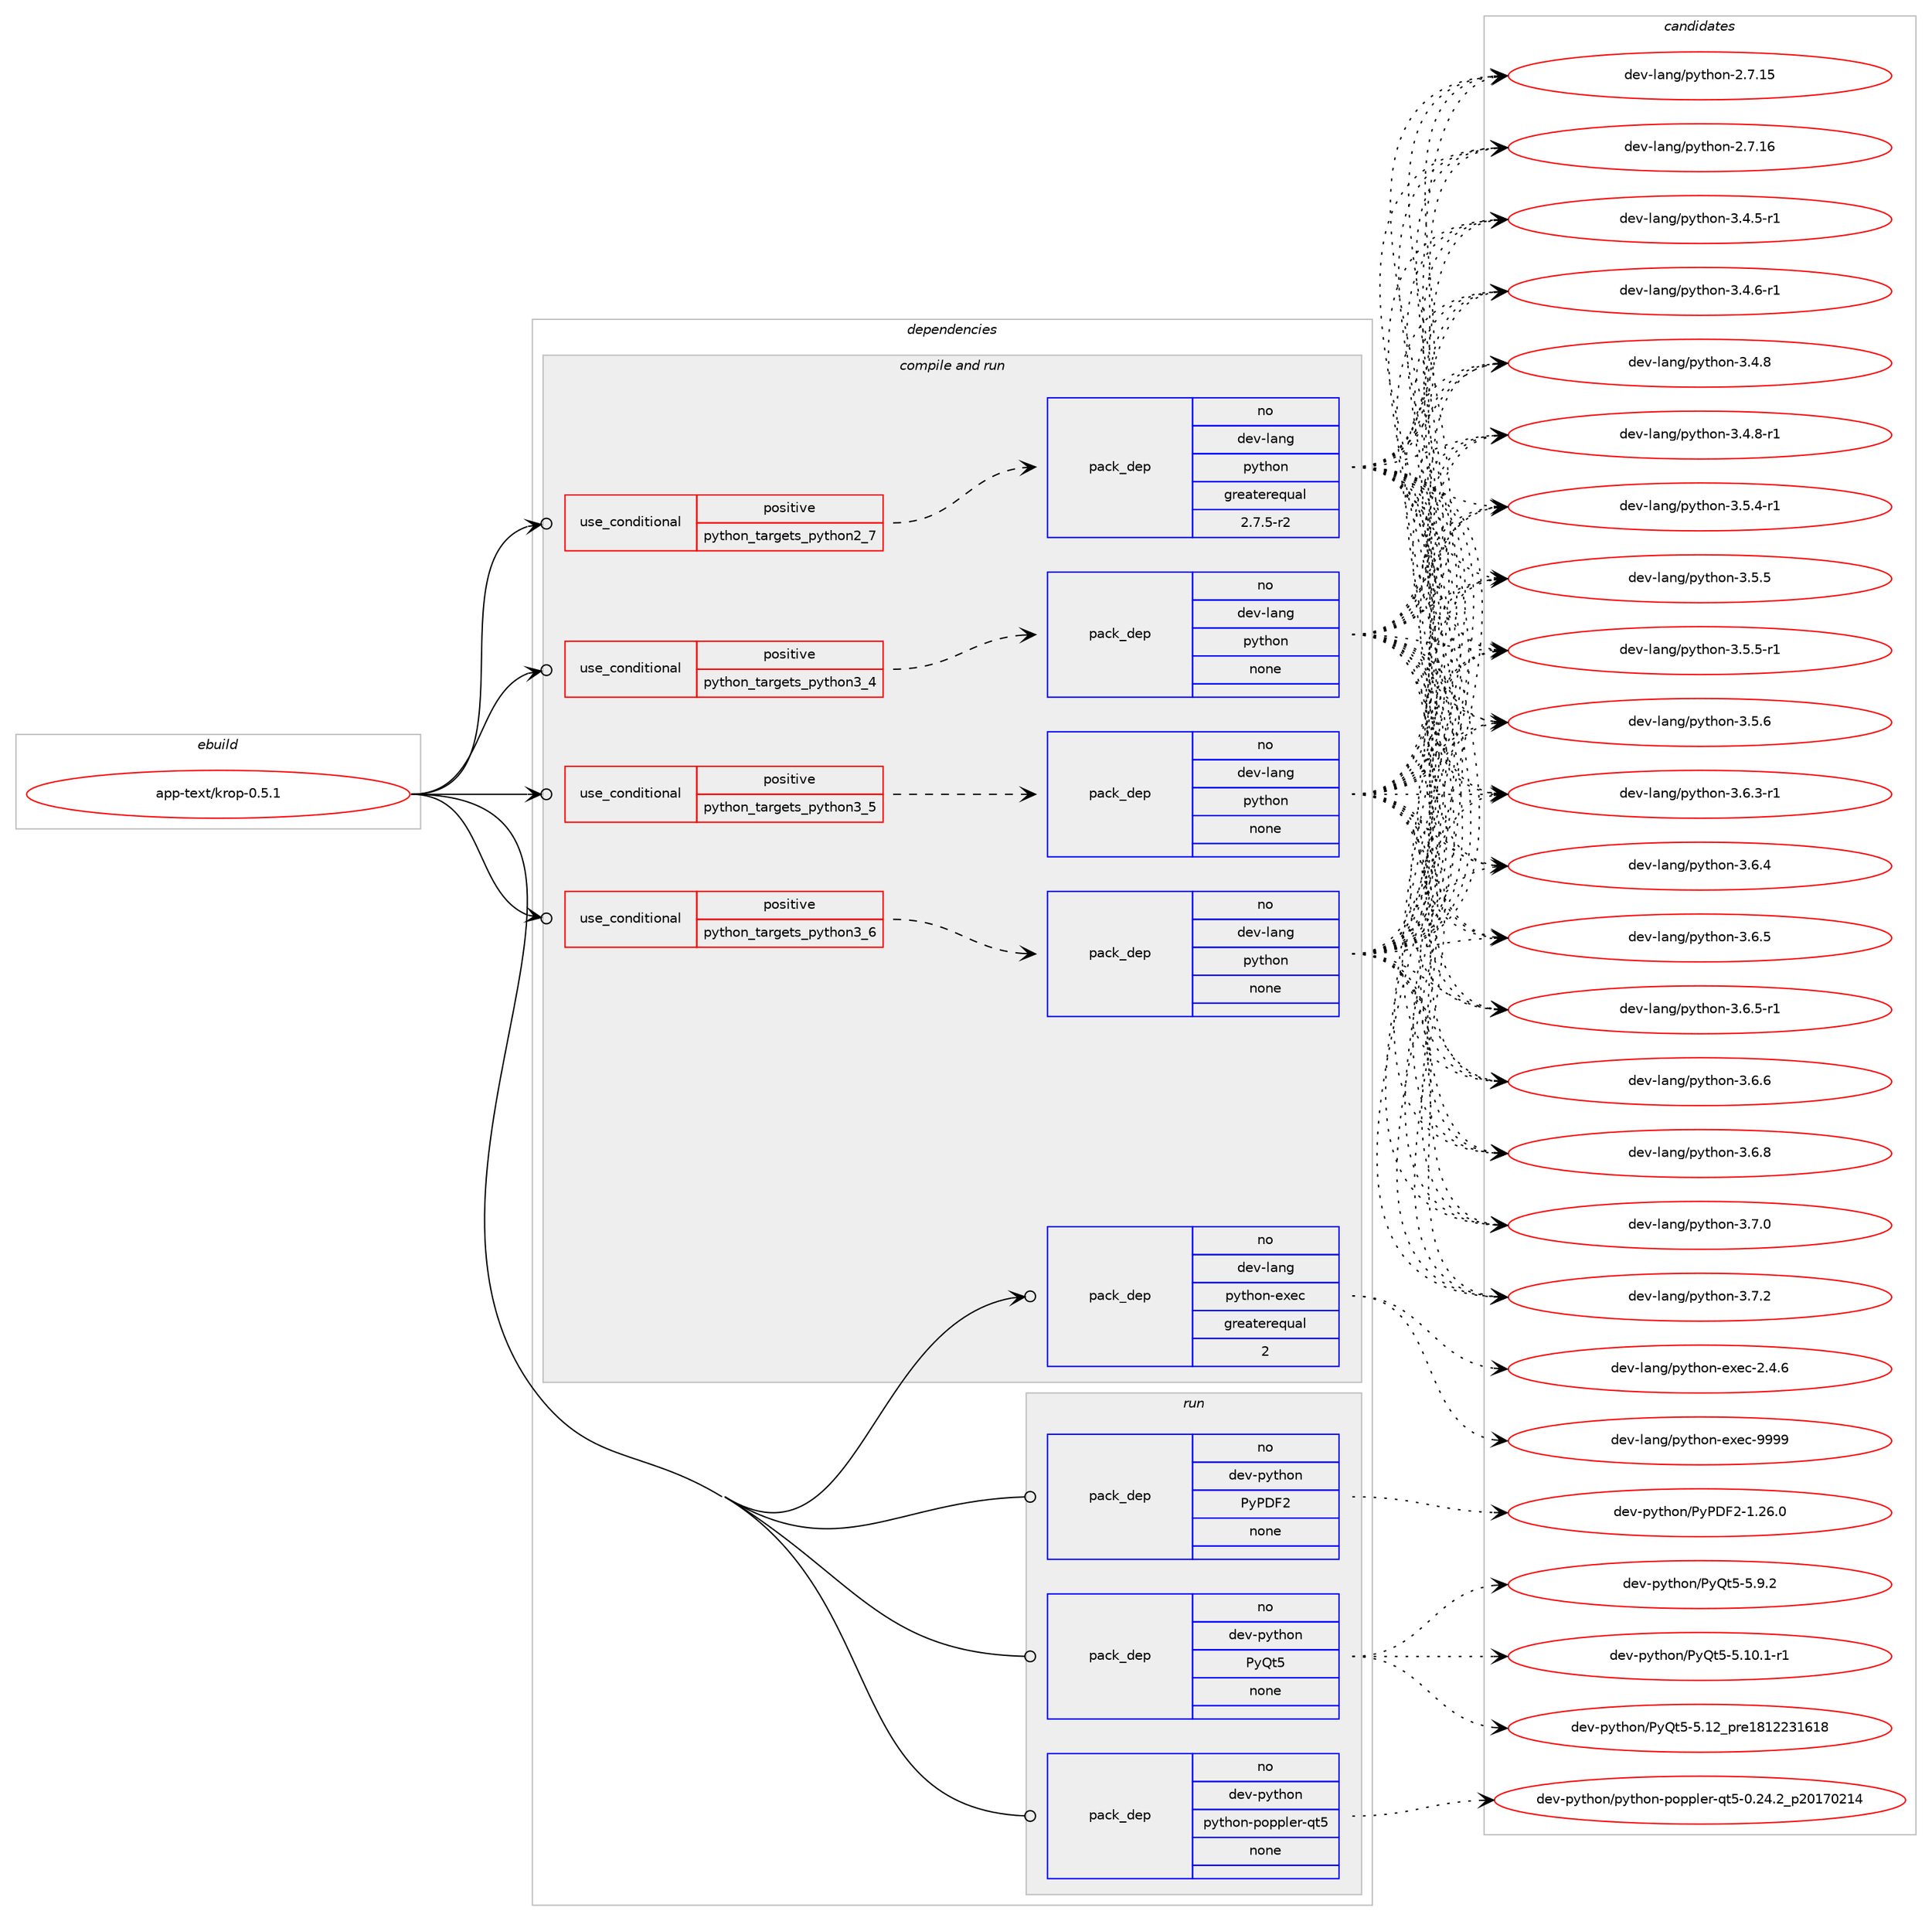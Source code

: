 digraph prolog {

# *************
# Graph options
# *************

newrank=true;
concentrate=true;
compound=true;
graph [rankdir=LR,fontname=Helvetica,fontsize=10,ranksep=1.5];#, ranksep=2.5, nodesep=0.2];
edge  [arrowhead=vee];
node  [fontname=Helvetica,fontsize=10];

# **********
# The ebuild
# **********

subgraph cluster_leftcol {
color=gray;
rank=same;
label=<<i>ebuild</i>>;
id [label="app-text/krop-0.5.1", color=red, width=4, href="../app-text/krop-0.5.1.svg"];
}

# ****************
# The dependencies
# ****************

subgraph cluster_midcol {
color=gray;
label=<<i>dependencies</i>>;
subgraph cluster_compile {
fillcolor="#eeeeee";
style=filled;
label=<<i>compile</i>>;
}
subgraph cluster_compileandrun {
fillcolor="#eeeeee";
style=filled;
label=<<i>compile and run</i>>;
subgraph cond355660 {
dependency1309864 [label=<<TABLE BORDER="0" CELLBORDER="1" CELLSPACING="0" CELLPADDING="4"><TR><TD ROWSPAN="3" CELLPADDING="10">use_conditional</TD></TR><TR><TD>positive</TD></TR><TR><TD>python_targets_python2_7</TD></TR></TABLE>>, shape=none, color=red];
subgraph pack933708 {
dependency1309865 [label=<<TABLE BORDER="0" CELLBORDER="1" CELLSPACING="0" CELLPADDING="4" WIDTH="220"><TR><TD ROWSPAN="6" CELLPADDING="30">pack_dep</TD></TR><TR><TD WIDTH="110">no</TD></TR><TR><TD>dev-lang</TD></TR><TR><TD>python</TD></TR><TR><TD>greaterequal</TD></TR><TR><TD>2.7.5-r2</TD></TR></TABLE>>, shape=none, color=blue];
}
dependency1309864:e -> dependency1309865:w [weight=20,style="dashed",arrowhead="vee"];
}
id:e -> dependency1309864:w [weight=20,style="solid",arrowhead="odotvee"];
subgraph cond355661 {
dependency1309866 [label=<<TABLE BORDER="0" CELLBORDER="1" CELLSPACING="0" CELLPADDING="4"><TR><TD ROWSPAN="3" CELLPADDING="10">use_conditional</TD></TR><TR><TD>positive</TD></TR><TR><TD>python_targets_python3_4</TD></TR></TABLE>>, shape=none, color=red];
subgraph pack933709 {
dependency1309867 [label=<<TABLE BORDER="0" CELLBORDER="1" CELLSPACING="0" CELLPADDING="4" WIDTH="220"><TR><TD ROWSPAN="6" CELLPADDING="30">pack_dep</TD></TR><TR><TD WIDTH="110">no</TD></TR><TR><TD>dev-lang</TD></TR><TR><TD>python</TD></TR><TR><TD>none</TD></TR><TR><TD></TD></TR></TABLE>>, shape=none, color=blue];
}
dependency1309866:e -> dependency1309867:w [weight=20,style="dashed",arrowhead="vee"];
}
id:e -> dependency1309866:w [weight=20,style="solid",arrowhead="odotvee"];
subgraph cond355662 {
dependency1309868 [label=<<TABLE BORDER="0" CELLBORDER="1" CELLSPACING="0" CELLPADDING="4"><TR><TD ROWSPAN="3" CELLPADDING="10">use_conditional</TD></TR><TR><TD>positive</TD></TR><TR><TD>python_targets_python3_5</TD></TR></TABLE>>, shape=none, color=red];
subgraph pack933710 {
dependency1309869 [label=<<TABLE BORDER="0" CELLBORDER="1" CELLSPACING="0" CELLPADDING="4" WIDTH="220"><TR><TD ROWSPAN="6" CELLPADDING="30">pack_dep</TD></TR><TR><TD WIDTH="110">no</TD></TR><TR><TD>dev-lang</TD></TR><TR><TD>python</TD></TR><TR><TD>none</TD></TR><TR><TD></TD></TR></TABLE>>, shape=none, color=blue];
}
dependency1309868:e -> dependency1309869:w [weight=20,style="dashed",arrowhead="vee"];
}
id:e -> dependency1309868:w [weight=20,style="solid",arrowhead="odotvee"];
subgraph cond355663 {
dependency1309870 [label=<<TABLE BORDER="0" CELLBORDER="1" CELLSPACING="0" CELLPADDING="4"><TR><TD ROWSPAN="3" CELLPADDING="10">use_conditional</TD></TR><TR><TD>positive</TD></TR><TR><TD>python_targets_python3_6</TD></TR></TABLE>>, shape=none, color=red];
subgraph pack933711 {
dependency1309871 [label=<<TABLE BORDER="0" CELLBORDER="1" CELLSPACING="0" CELLPADDING="4" WIDTH="220"><TR><TD ROWSPAN="6" CELLPADDING="30">pack_dep</TD></TR><TR><TD WIDTH="110">no</TD></TR><TR><TD>dev-lang</TD></TR><TR><TD>python</TD></TR><TR><TD>none</TD></TR><TR><TD></TD></TR></TABLE>>, shape=none, color=blue];
}
dependency1309870:e -> dependency1309871:w [weight=20,style="dashed",arrowhead="vee"];
}
id:e -> dependency1309870:w [weight=20,style="solid",arrowhead="odotvee"];
subgraph pack933712 {
dependency1309872 [label=<<TABLE BORDER="0" CELLBORDER="1" CELLSPACING="0" CELLPADDING="4" WIDTH="220"><TR><TD ROWSPAN="6" CELLPADDING="30">pack_dep</TD></TR><TR><TD WIDTH="110">no</TD></TR><TR><TD>dev-lang</TD></TR><TR><TD>python-exec</TD></TR><TR><TD>greaterequal</TD></TR><TR><TD>2</TD></TR></TABLE>>, shape=none, color=blue];
}
id:e -> dependency1309872:w [weight=20,style="solid",arrowhead="odotvee"];
}
subgraph cluster_run {
fillcolor="#eeeeee";
style=filled;
label=<<i>run</i>>;
subgraph pack933713 {
dependency1309873 [label=<<TABLE BORDER="0" CELLBORDER="1" CELLSPACING="0" CELLPADDING="4" WIDTH="220"><TR><TD ROWSPAN="6" CELLPADDING="30">pack_dep</TD></TR><TR><TD WIDTH="110">no</TD></TR><TR><TD>dev-python</TD></TR><TR><TD>PyPDF2</TD></TR><TR><TD>none</TD></TR><TR><TD></TD></TR></TABLE>>, shape=none, color=blue];
}
id:e -> dependency1309873:w [weight=20,style="solid",arrowhead="odot"];
subgraph pack933714 {
dependency1309874 [label=<<TABLE BORDER="0" CELLBORDER="1" CELLSPACING="0" CELLPADDING="4" WIDTH="220"><TR><TD ROWSPAN="6" CELLPADDING="30">pack_dep</TD></TR><TR><TD WIDTH="110">no</TD></TR><TR><TD>dev-python</TD></TR><TR><TD>PyQt5</TD></TR><TR><TD>none</TD></TR><TR><TD></TD></TR></TABLE>>, shape=none, color=blue];
}
id:e -> dependency1309874:w [weight=20,style="solid",arrowhead="odot"];
subgraph pack933715 {
dependency1309875 [label=<<TABLE BORDER="0" CELLBORDER="1" CELLSPACING="0" CELLPADDING="4" WIDTH="220"><TR><TD ROWSPAN="6" CELLPADDING="30">pack_dep</TD></TR><TR><TD WIDTH="110">no</TD></TR><TR><TD>dev-python</TD></TR><TR><TD>python-poppler-qt5</TD></TR><TR><TD>none</TD></TR><TR><TD></TD></TR></TABLE>>, shape=none, color=blue];
}
id:e -> dependency1309875:w [weight=20,style="solid",arrowhead="odot"];
}
}

# **************
# The candidates
# **************

subgraph cluster_choices {
rank=same;
color=gray;
label=<<i>candidates</i>>;

subgraph choice933708 {
color=black;
nodesep=1;
choice10010111845108971101034711212111610411111045504655464953 [label="dev-lang/python-2.7.15", color=red, width=4,href="../dev-lang/python-2.7.15.svg"];
choice10010111845108971101034711212111610411111045504655464954 [label="dev-lang/python-2.7.16", color=red, width=4,href="../dev-lang/python-2.7.16.svg"];
choice1001011184510897110103471121211161041111104551465246534511449 [label="dev-lang/python-3.4.5-r1", color=red, width=4,href="../dev-lang/python-3.4.5-r1.svg"];
choice1001011184510897110103471121211161041111104551465246544511449 [label="dev-lang/python-3.4.6-r1", color=red, width=4,href="../dev-lang/python-3.4.6-r1.svg"];
choice100101118451089711010347112121116104111110455146524656 [label="dev-lang/python-3.4.8", color=red, width=4,href="../dev-lang/python-3.4.8.svg"];
choice1001011184510897110103471121211161041111104551465246564511449 [label="dev-lang/python-3.4.8-r1", color=red, width=4,href="../dev-lang/python-3.4.8-r1.svg"];
choice1001011184510897110103471121211161041111104551465346524511449 [label="dev-lang/python-3.5.4-r1", color=red, width=4,href="../dev-lang/python-3.5.4-r1.svg"];
choice100101118451089711010347112121116104111110455146534653 [label="dev-lang/python-3.5.5", color=red, width=4,href="../dev-lang/python-3.5.5.svg"];
choice1001011184510897110103471121211161041111104551465346534511449 [label="dev-lang/python-3.5.5-r1", color=red, width=4,href="../dev-lang/python-3.5.5-r1.svg"];
choice100101118451089711010347112121116104111110455146534654 [label="dev-lang/python-3.5.6", color=red, width=4,href="../dev-lang/python-3.5.6.svg"];
choice1001011184510897110103471121211161041111104551465446514511449 [label="dev-lang/python-3.6.3-r1", color=red, width=4,href="../dev-lang/python-3.6.3-r1.svg"];
choice100101118451089711010347112121116104111110455146544652 [label="dev-lang/python-3.6.4", color=red, width=4,href="../dev-lang/python-3.6.4.svg"];
choice100101118451089711010347112121116104111110455146544653 [label="dev-lang/python-3.6.5", color=red, width=4,href="../dev-lang/python-3.6.5.svg"];
choice1001011184510897110103471121211161041111104551465446534511449 [label="dev-lang/python-3.6.5-r1", color=red, width=4,href="../dev-lang/python-3.6.5-r1.svg"];
choice100101118451089711010347112121116104111110455146544654 [label="dev-lang/python-3.6.6", color=red, width=4,href="../dev-lang/python-3.6.6.svg"];
choice100101118451089711010347112121116104111110455146544656 [label="dev-lang/python-3.6.8", color=red, width=4,href="../dev-lang/python-3.6.8.svg"];
choice100101118451089711010347112121116104111110455146554648 [label="dev-lang/python-3.7.0", color=red, width=4,href="../dev-lang/python-3.7.0.svg"];
choice100101118451089711010347112121116104111110455146554650 [label="dev-lang/python-3.7.2", color=red, width=4,href="../dev-lang/python-3.7.2.svg"];
dependency1309865:e -> choice10010111845108971101034711212111610411111045504655464953:w [style=dotted,weight="100"];
dependency1309865:e -> choice10010111845108971101034711212111610411111045504655464954:w [style=dotted,weight="100"];
dependency1309865:e -> choice1001011184510897110103471121211161041111104551465246534511449:w [style=dotted,weight="100"];
dependency1309865:e -> choice1001011184510897110103471121211161041111104551465246544511449:w [style=dotted,weight="100"];
dependency1309865:e -> choice100101118451089711010347112121116104111110455146524656:w [style=dotted,weight="100"];
dependency1309865:e -> choice1001011184510897110103471121211161041111104551465246564511449:w [style=dotted,weight="100"];
dependency1309865:e -> choice1001011184510897110103471121211161041111104551465346524511449:w [style=dotted,weight="100"];
dependency1309865:e -> choice100101118451089711010347112121116104111110455146534653:w [style=dotted,weight="100"];
dependency1309865:e -> choice1001011184510897110103471121211161041111104551465346534511449:w [style=dotted,weight="100"];
dependency1309865:e -> choice100101118451089711010347112121116104111110455146534654:w [style=dotted,weight="100"];
dependency1309865:e -> choice1001011184510897110103471121211161041111104551465446514511449:w [style=dotted,weight="100"];
dependency1309865:e -> choice100101118451089711010347112121116104111110455146544652:w [style=dotted,weight="100"];
dependency1309865:e -> choice100101118451089711010347112121116104111110455146544653:w [style=dotted,weight="100"];
dependency1309865:e -> choice1001011184510897110103471121211161041111104551465446534511449:w [style=dotted,weight="100"];
dependency1309865:e -> choice100101118451089711010347112121116104111110455146544654:w [style=dotted,weight="100"];
dependency1309865:e -> choice100101118451089711010347112121116104111110455146544656:w [style=dotted,weight="100"];
dependency1309865:e -> choice100101118451089711010347112121116104111110455146554648:w [style=dotted,weight="100"];
dependency1309865:e -> choice100101118451089711010347112121116104111110455146554650:w [style=dotted,weight="100"];
}
subgraph choice933709 {
color=black;
nodesep=1;
choice10010111845108971101034711212111610411111045504655464953 [label="dev-lang/python-2.7.15", color=red, width=4,href="../dev-lang/python-2.7.15.svg"];
choice10010111845108971101034711212111610411111045504655464954 [label="dev-lang/python-2.7.16", color=red, width=4,href="../dev-lang/python-2.7.16.svg"];
choice1001011184510897110103471121211161041111104551465246534511449 [label="dev-lang/python-3.4.5-r1", color=red, width=4,href="../dev-lang/python-3.4.5-r1.svg"];
choice1001011184510897110103471121211161041111104551465246544511449 [label="dev-lang/python-3.4.6-r1", color=red, width=4,href="../dev-lang/python-3.4.6-r1.svg"];
choice100101118451089711010347112121116104111110455146524656 [label="dev-lang/python-3.4.8", color=red, width=4,href="../dev-lang/python-3.4.8.svg"];
choice1001011184510897110103471121211161041111104551465246564511449 [label="dev-lang/python-3.4.8-r1", color=red, width=4,href="../dev-lang/python-3.4.8-r1.svg"];
choice1001011184510897110103471121211161041111104551465346524511449 [label="dev-lang/python-3.5.4-r1", color=red, width=4,href="../dev-lang/python-3.5.4-r1.svg"];
choice100101118451089711010347112121116104111110455146534653 [label="dev-lang/python-3.5.5", color=red, width=4,href="../dev-lang/python-3.5.5.svg"];
choice1001011184510897110103471121211161041111104551465346534511449 [label="dev-lang/python-3.5.5-r1", color=red, width=4,href="../dev-lang/python-3.5.5-r1.svg"];
choice100101118451089711010347112121116104111110455146534654 [label="dev-lang/python-3.5.6", color=red, width=4,href="../dev-lang/python-3.5.6.svg"];
choice1001011184510897110103471121211161041111104551465446514511449 [label="dev-lang/python-3.6.3-r1", color=red, width=4,href="../dev-lang/python-3.6.3-r1.svg"];
choice100101118451089711010347112121116104111110455146544652 [label="dev-lang/python-3.6.4", color=red, width=4,href="../dev-lang/python-3.6.4.svg"];
choice100101118451089711010347112121116104111110455146544653 [label="dev-lang/python-3.6.5", color=red, width=4,href="../dev-lang/python-3.6.5.svg"];
choice1001011184510897110103471121211161041111104551465446534511449 [label="dev-lang/python-3.6.5-r1", color=red, width=4,href="../dev-lang/python-3.6.5-r1.svg"];
choice100101118451089711010347112121116104111110455146544654 [label="dev-lang/python-3.6.6", color=red, width=4,href="../dev-lang/python-3.6.6.svg"];
choice100101118451089711010347112121116104111110455146544656 [label="dev-lang/python-3.6.8", color=red, width=4,href="../dev-lang/python-3.6.8.svg"];
choice100101118451089711010347112121116104111110455146554648 [label="dev-lang/python-3.7.0", color=red, width=4,href="../dev-lang/python-3.7.0.svg"];
choice100101118451089711010347112121116104111110455146554650 [label="dev-lang/python-3.7.2", color=red, width=4,href="../dev-lang/python-3.7.2.svg"];
dependency1309867:e -> choice10010111845108971101034711212111610411111045504655464953:w [style=dotted,weight="100"];
dependency1309867:e -> choice10010111845108971101034711212111610411111045504655464954:w [style=dotted,weight="100"];
dependency1309867:e -> choice1001011184510897110103471121211161041111104551465246534511449:w [style=dotted,weight="100"];
dependency1309867:e -> choice1001011184510897110103471121211161041111104551465246544511449:w [style=dotted,weight="100"];
dependency1309867:e -> choice100101118451089711010347112121116104111110455146524656:w [style=dotted,weight="100"];
dependency1309867:e -> choice1001011184510897110103471121211161041111104551465246564511449:w [style=dotted,weight="100"];
dependency1309867:e -> choice1001011184510897110103471121211161041111104551465346524511449:w [style=dotted,weight="100"];
dependency1309867:e -> choice100101118451089711010347112121116104111110455146534653:w [style=dotted,weight="100"];
dependency1309867:e -> choice1001011184510897110103471121211161041111104551465346534511449:w [style=dotted,weight="100"];
dependency1309867:e -> choice100101118451089711010347112121116104111110455146534654:w [style=dotted,weight="100"];
dependency1309867:e -> choice1001011184510897110103471121211161041111104551465446514511449:w [style=dotted,weight="100"];
dependency1309867:e -> choice100101118451089711010347112121116104111110455146544652:w [style=dotted,weight="100"];
dependency1309867:e -> choice100101118451089711010347112121116104111110455146544653:w [style=dotted,weight="100"];
dependency1309867:e -> choice1001011184510897110103471121211161041111104551465446534511449:w [style=dotted,weight="100"];
dependency1309867:e -> choice100101118451089711010347112121116104111110455146544654:w [style=dotted,weight="100"];
dependency1309867:e -> choice100101118451089711010347112121116104111110455146544656:w [style=dotted,weight="100"];
dependency1309867:e -> choice100101118451089711010347112121116104111110455146554648:w [style=dotted,weight="100"];
dependency1309867:e -> choice100101118451089711010347112121116104111110455146554650:w [style=dotted,weight="100"];
}
subgraph choice933710 {
color=black;
nodesep=1;
choice10010111845108971101034711212111610411111045504655464953 [label="dev-lang/python-2.7.15", color=red, width=4,href="../dev-lang/python-2.7.15.svg"];
choice10010111845108971101034711212111610411111045504655464954 [label="dev-lang/python-2.7.16", color=red, width=4,href="../dev-lang/python-2.7.16.svg"];
choice1001011184510897110103471121211161041111104551465246534511449 [label="dev-lang/python-3.4.5-r1", color=red, width=4,href="../dev-lang/python-3.4.5-r1.svg"];
choice1001011184510897110103471121211161041111104551465246544511449 [label="dev-lang/python-3.4.6-r1", color=red, width=4,href="../dev-lang/python-3.4.6-r1.svg"];
choice100101118451089711010347112121116104111110455146524656 [label="dev-lang/python-3.4.8", color=red, width=4,href="../dev-lang/python-3.4.8.svg"];
choice1001011184510897110103471121211161041111104551465246564511449 [label="dev-lang/python-3.4.8-r1", color=red, width=4,href="../dev-lang/python-3.4.8-r1.svg"];
choice1001011184510897110103471121211161041111104551465346524511449 [label="dev-lang/python-3.5.4-r1", color=red, width=4,href="../dev-lang/python-3.5.4-r1.svg"];
choice100101118451089711010347112121116104111110455146534653 [label="dev-lang/python-3.5.5", color=red, width=4,href="../dev-lang/python-3.5.5.svg"];
choice1001011184510897110103471121211161041111104551465346534511449 [label="dev-lang/python-3.5.5-r1", color=red, width=4,href="../dev-lang/python-3.5.5-r1.svg"];
choice100101118451089711010347112121116104111110455146534654 [label="dev-lang/python-3.5.6", color=red, width=4,href="../dev-lang/python-3.5.6.svg"];
choice1001011184510897110103471121211161041111104551465446514511449 [label="dev-lang/python-3.6.3-r1", color=red, width=4,href="../dev-lang/python-3.6.3-r1.svg"];
choice100101118451089711010347112121116104111110455146544652 [label="dev-lang/python-3.6.4", color=red, width=4,href="../dev-lang/python-3.6.4.svg"];
choice100101118451089711010347112121116104111110455146544653 [label="dev-lang/python-3.6.5", color=red, width=4,href="../dev-lang/python-3.6.5.svg"];
choice1001011184510897110103471121211161041111104551465446534511449 [label="dev-lang/python-3.6.5-r1", color=red, width=4,href="../dev-lang/python-3.6.5-r1.svg"];
choice100101118451089711010347112121116104111110455146544654 [label="dev-lang/python-3.6.6", color=red, width=4,href="../dev-lang/python-3.6.6.svg"];
choice100101118451089711010347112121116104111110455146544656 [label="dev-lang/python-3.6.8", color=red, width=4,href="../dev-lang/python-3.6.8.svg"];
choice100101118451089711010347112121116104111110455146554648 [label="dev-lang/python-3.7.0", color=red, width=4,href="../dev-lang/python-3.7.0.svg"];
choice100101118451089711010347112121116104111110455146554650 [label="dev-lang/python-3.7.2", color=red, width=4,href="../dev-lang/python-3.7.2.svg"];
dependency1309869:e -> choice10010111845108971101034711212111610411111045504655464953:w [style=dotted,weight="100"];
dependency1309869:e -> choice10010111845108971101034711212111610411111045504655464954:w [style=dotted,weight="100"];
dependency1309869:e -> choice1001011184510897110103471121211161041111104551465246534511449:w [style=dotted,weight="100"];
dependency1309869:e -> choice1001011184510897110103471121211161041111104551465246544511449:w [style=dotted,weight="100"];
dependency1309869:e -> choice100101118451089711010347112121116104111110455146524656:w [style=dotted,weight="100"];
dependency1309869:e -> choice1001011184510897110103471121211161041111104551465246564511449:w [style=dotted,weight="100"];
dependency1309869:e -> choice1001011184510897110103471121211161041111104551465346524511449:w [style=dotted,weight="100"];
dependency1309869:e -> choice100101118451089711010347112121116104111110455146534653:w [style=dotted,weight="100"];
dependency1309869:e -> choice1001011184510897110103471121211161041111104551465346534511449:w [style=dotted,weight="100"];
dependency1309869:e -> choice100101118451089711010347112121116104111110455146534654:w [style=dotted,weight="100"];
dependency1309869:e -> choice1001011184510897110103471121211161041111104551465446514511449:w [style=dotted,weight="100"];
dependency1309869:e -> choice100101118451089711010347112121116104111110455146544652:w [style=dotted,weight="100"];
dependency1309869:e -> choice100101118451089711010347112121116104111110455146544653:w [style=dotted,weight="100"];
dependency1309869:e -> choice1001011184510897110103471121211161041111104551465446534511449:w [style=dotted,weight="100"];
dependency1309869:e -> choice100101118451089711010347112121116104111110455146544654:w [style=dotted,weight="100"];
dependency1309869:e -> choice100101118451089711010347112121116104111110455146544656:w [style=dotted,weight="100"];
dependency1309869:e -> choice100101118451089711010347112121116104111110455146554648:w [style=dotted,weight="100"];
dependency1309869:e -> choice100101118451089711010347112121116104111110455146554650:w [style=dotted,weight="100"];
}
subgraph choice933711 {
color=black;
nodesep=1;
choice10010111845108971101034711212111610411111045504655464953 [label="dev-lang/python-2.7.15", color=red, width=4,href="../dev-lang/python-2.7.15.svg"];
choice10010111845108971101034711212111610411111045504655464954 [label="dev-lang/python-2.7.16", color=red, width=4,href="../dev-lang/python-2.7.16.svg"];
choice1001011184510897110103471121211161041111104551465246534511449 [label="dev-lang/python-3.4.5-r1", color=red, width=4,href="../dev-lang/python-3.4.5-r1.svg"];
choice1001011184510897110103471121211161041111104551465246544511449 [label="dev-lang/python-3.4.6-r1", color=red, width=4,href="../dev-lang/python-3.4.6-r1.svg"];
choice100101118451089711010347112121116104111110455146524656 [label="dev-lang/python-3.4.8", color=red, width=4,href="../dev-lang/python-3.4.8.svg"];
choice1001011184510897110103471121211161041111104551465246564511449 [label="dev-lang/python-3.4.8-r1", color=red, width=4,href="../dev-lang/python-3.4.8-r1.svg"];
choice1001011184510897110103471121211161041111104551465346524511449 [label="dev-lang/python-3.5.4-r1", color=red, width=4,href="../dev-lang/python-3.5.4-r1.svg"];
choice100101118451089711010347112121116104111110455146534653 [label="dev-lang/python-3.5.5", color=red, width=4,href="../dev-lang/python-3.5.5.svg"];
choice1001011184510897110103471121211161041111104551465346534511449 [label="dev-lang/python-3.5.5-r1", color=red, width=4,href="../dev-lang/python-3.5.5-r1.svg"];
choice100101118451089711010347112121116104111110455146534654 [label="dev-lang/python-3.5.6", color=red, width=4,href="../dev-lang/python-3.5.6.svg"];
choice1001011184510897110103471121211161041111104551465446514511449 [label="dev-lang/python-3.6.3-r1", color=red, width=4,href="../dev-lang/python-3.6.3-r1.svg"];
choice100101118451089711010347112121116104111110455146544652 [label="dev-lang/python-3.6.4", color=red, width=4,href="../dev-lang/python-3.6.4.svg"];
choice100101118451089711010347112121116104111110455146544653 [label="dev-lang/python-3.6.5", color=red, width=4,href="../dev-lang/python-3.6.5.svg"];
choice1001011184510897110103471121211161041111104551465446534511449 [label="dev-lang/python-3.6.5-r1", color=red, width=4,href="../dev-lang/python-3.6.5-r1.svg"];
choice100101118451089711010347112121116104111110455146544654 [label="dev-lang/python-3.6.6", color=red, width=4,href="../dev-lang/python-3.6.6.svg"];
choice100101118451089711010347112121116104111110455146544656 [label="dev-lang/python-3.6.8", color=red, width=4,href="../dev-lang/python-3.6.8.svg"];
choice100101118451089711010347112121116104111110455146554648 [label="dev-lang/python-3.7.0", color=red, width=4,href="../dev-lang/python-3.7.0.svg"];
choice100101118451089711010347112121116104111110455146554650 [label="dev-lang/python-3.7.2", color=red, width=4,href="../dev-lang/python-3.7.2.svg"];
dependency1309871:e -> choice10010111845108971101034711212111610411111045504655464953:w [style=dotted,weight="100"];
dependency1309871:e -> choice10010111845108971101034711212111610411111045504655464954:w [style=dotted,weight="100"];
dependency1309871:e -> choice1001011184510897110103471121211161041111104551465246534511449:w [style=dotted,weight="100"];
dependency1309871:e -> choice1001011184510897110103471121211161041111104551465246544511449:w [style=dotted,weight="100"];
dependency1309871:e -> choice100101118451089711010347112121116104111110455146524656:w [style=dotted,weight="100"];
dependency1309871:e -> choice1001011184510897110103471121211161041111104551465246564511449:w [style=dotted,weight="100"];
dependency1309871:e -> choice1001011184510897110103471121211161041111104551465346524511449:w [style=dotted,weight="100"];
dependency1309871:e -> choice100101118451089711010347112121116104111110455146534653:w [style=dotted,weight="100"];
dependency1309871:e -> choice1001011184510897110103471121211161041111104551465346534511449:w [style=dotted,weight="100"];
dependency1309871:e -> choice100101118451089711010347112121116104111110455146534654:w [style=dotted,weight="100"];
dependency1309871:e -> choice1001011184510897110103471121211161041111104551465446514511449:w [style=dotted,weight="100"];
dependency1309871:e -> choice100101118451089711010347112121116104111110455146544652:w [style=dotted,weight="100"];
dependency1309871:e -> choice100101118451089711010347112121116104111110455146544653:w [style=dotted,weight="100"];
dependency1309871:e -> choice1001011184510897110103471121211161041111104551465446534511449:w [style=dotted,weight="100"];
dependency1309871:e -> choice100101118451089711010347112121116104111110455146544654:w [style=dotted,weight="100"];
dependency1309871:e -> choice100101118451089711010347112121116104111110455146544656:w [style=dotted,weight="100"];
dependency1309871:e -> choice100101118451089711010347112121116104111110455146554648:w [style=dotted,weight="100"];
dependency1309871:e -> choice100101118451089711010347112121116104111110455146554650:w [style=dotted,weight="100"];
}
subgraph choice933712 {
color=black;
nodesep=1;
choice1001011184510897110103471121211161041111104510112010199455046524654 [label="dev-lang/python-exec-2.4.6", color=red, width=4,href="../dev-lang/python-exec-2.4.6.svg"];
choice10010111845108971101034711212111610411111045101120101994557575757 [label="dev-lang/python-exec-9999", color=red, width=4,href="../dev-lang/python-exec-9999.svg"];
dependency1309872:e -> choice1001011184510897110103471121211161041111104510112010199455046524654:w [style=dotted,weight="100"];
dependency1309872:e -> choice10010111845108971101034711212111610411111045101120101994557575757:w [style=dotted,weight="100"];
}
subgraph choice933713 {
color=black;
nodesep=1;
choice1001011184511212111610411111047801218068705045494650544648 [label="dev-python/PyPDF2-1.26.0", color=red, width=4,href="../dev-python/PyPDF2-1.26.0.svg"];
dependency1309873:e -> choice1001011184511212111610411111047801218068705045494650544648:w [style=dotted,weight="100"];
}
subgraph choice933714 {
color=black;
nodesep=1;
choice1001011184511212111610411111047801218111653455346494846494511449 [label="dev-python/PyQt5-5.10.1-r1", color=red, width=4,href="../dev-python/PyQt5-5.10.1-r1.svg"];
choice100101118451121211161041111104780121811165345534649509511211410149564950505149544956 [label="dev-python/PyQt5-5.12_pre1812231618", color=red, width=4,href="../dev-python/PyQt5-5.12_pre1812231618.svg"];
choice1001011184511212111610411111047801218111653455346574650 [label="dev-python/PyQt5-5.9.2", color=red, width=4,href="../dev-python/PyQt5-5.9.2.svg"];
dependency1309874:e -> choice1001011184511212111610411111047801218111653455346494846494511449:w [style=dotted,weight="100"];
dependency1309874:e -> choice100101118451121211161041111104780121811165345534649509511211410149564950505149544956:w [style=dotted,weight="100"];
dependency1309874:e -> choice1001011184511212111610411111047801218111653455346574650:w [style=dotted,weight="100"];
}
subgraph choice933715 {
color=black;
nodesep=1;
choice100101118451121211161041111104711212111610411111045112111112112108101114451131165345484650524650951125048495548504952 [label="dev-python/python-poppler-qt5-0.24.2_p20170214", color=red, width=4,href="../dev-python/python-poppler-qt5-0.24.2_p20170214.svg"];
dependency1309875:e -> choice100101118451121211161041111104711212111610411111045112111112112108101114451131165345484650524650951125048495548504952:w [style=dotted,weight="100"];
}
}

}
